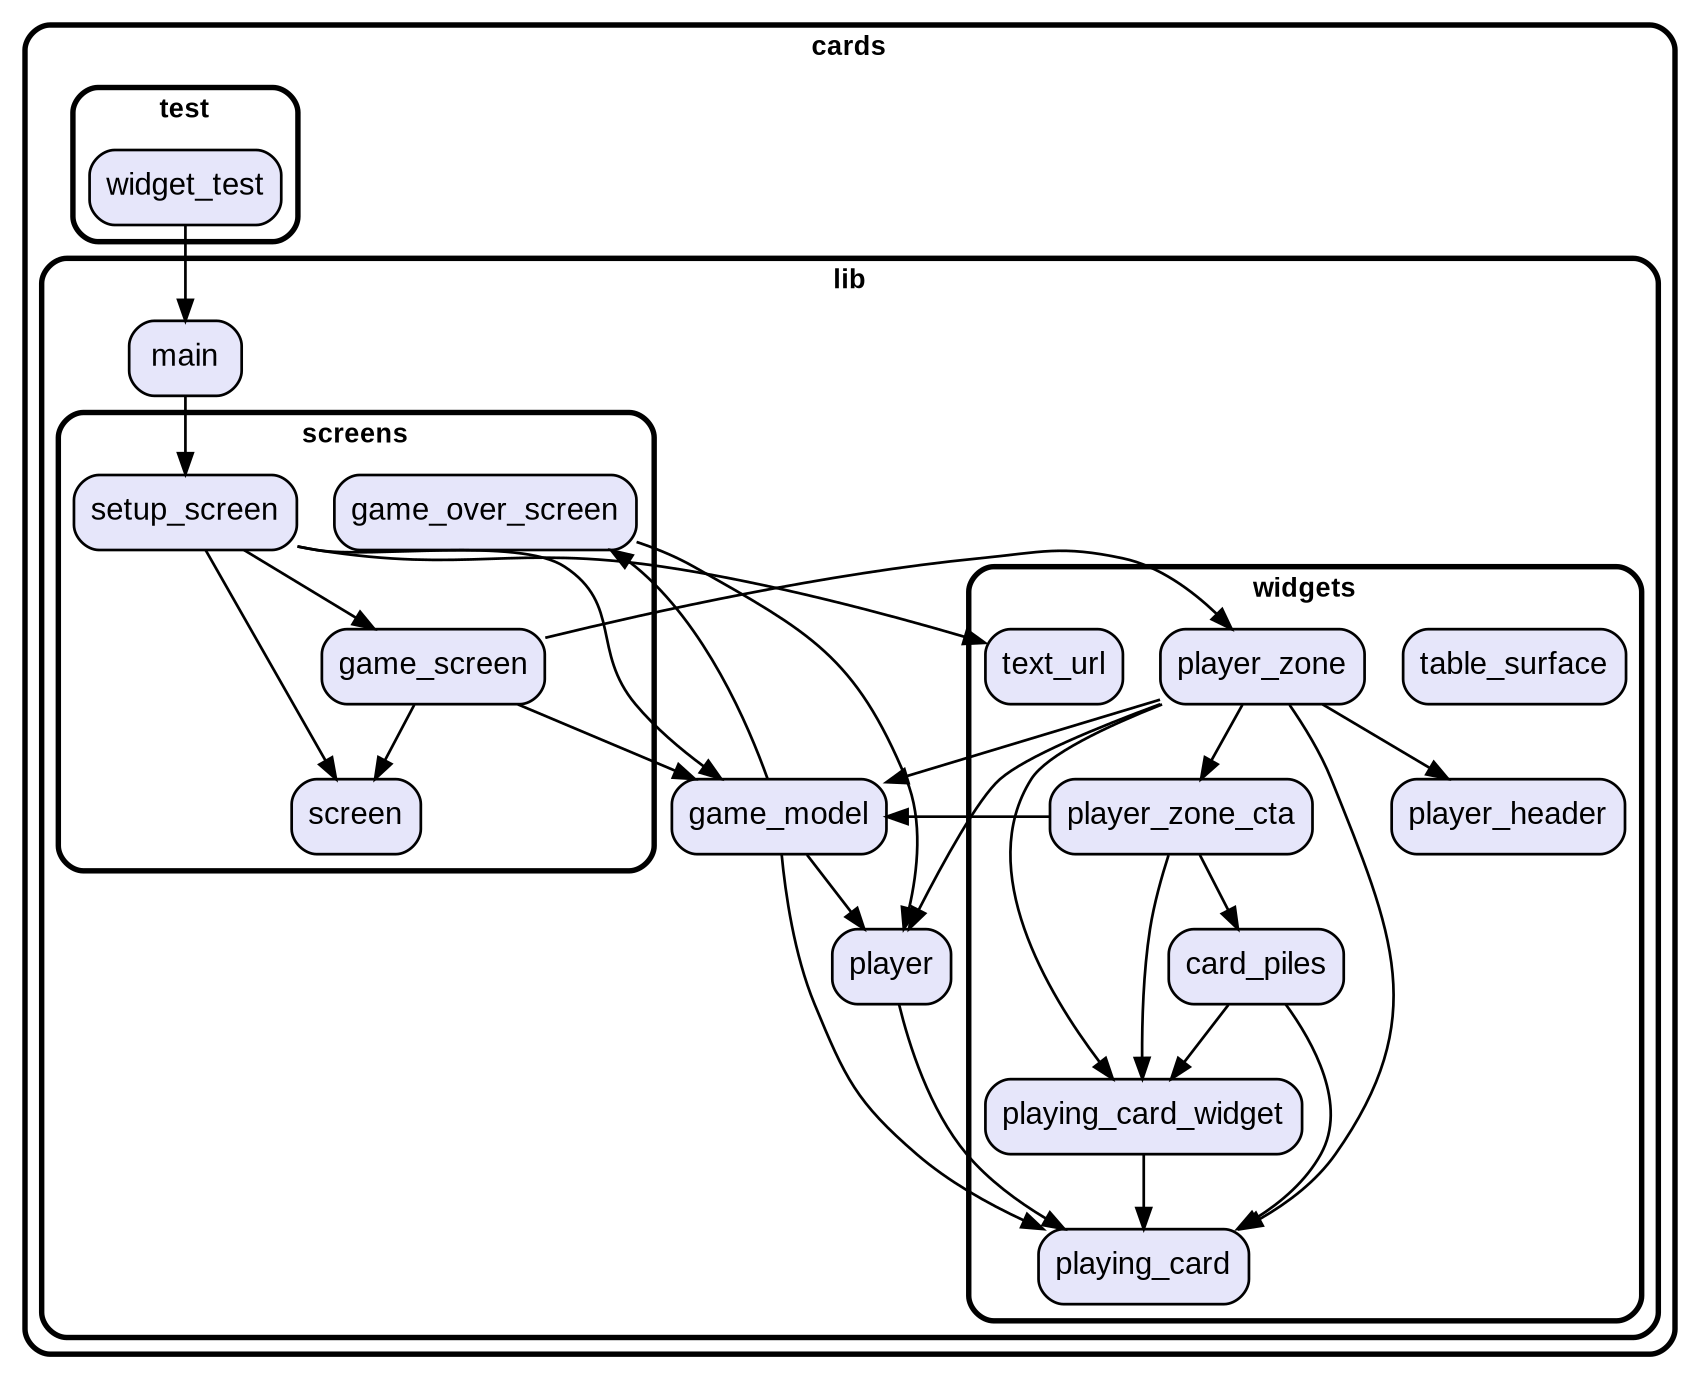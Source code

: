 digraph "" {
  graph [style=rounded fontname="Arial Black" fontsize=13 penwidth=2.6];
  node [shape=rect style="filled,rounded" fontname=Arial fontsize=15 fillcolor=Lavender penwidth=1.3];
  edge [penwidth=1.3];
  "/test/widget_test.dart" [label="widget_test"];
  "/lib/game_model.dart" [label="game_model"];
  "/lib/screens/game_screen.dart" [label="game_screen"];
  "/lib/screens/game_over_screen.dart" [label="game_over_screen"];
  "/lib/screens/setup_screen.dart" [label="setup_screen"];
  "/lib/screens/screen.dart" [label="screen"];
  "/lib/main.dart" [label="main"];
  "/lib/player.dart" [label="player"];
  "/lib/widgets/playing_card_widget.dart" [label="playing_card_widget"];
  "/lib/widgets/table_surface.dart" [label="table_surface"];
  "/lib/widgets/player_zone.dart" [label="player_zone"];
  "/lib/widgets/playing_card.dart" [label="playing_card"];
  "/lib/widgets/card_piles.dart" [label="card_piles"];
  "/lib/widgets/player_zone_cta.dart" [label="player_zone_cta"];
  "/lib/widgets/player_header.dart" [label="player_header"];
  "/lib/widgets/text_url.dart" [label="text_url"];
  subgraph "cluster~" {
    label="cards";
    subgraph "cluster~/test" {
      label="test";
      "/test/widget_test.dart";
    }
    subgraph "cluster~/lib" {
      label="lib";
      "/lib/game_model.dart";
      "/lib/main.dart";
      "/lib/player.dart";
      subgraph "cluster~/lib/screens" {
        label="screens";
        "/lib/screens/game_screen.dart";
        "/lib/screens/game_over_screen.dart";
        "/lib/screens/setup_screen.dart";
        "/lib/screens/screen.dart";
      }
      subgraph "cluster~/lib/widgets" {
        label="widgets";
        "/lib/widgets/playing_card_widget.dart";
        "/lib/widgets/table_surface.dart";
        "/lib/widgets/player_zone.dart";
        "/lib/widgets/playing_card.dart";
        "/lib/widgets/card_piles.dart";
        "/lib/widgets/player_zone_cta.dart";
        "/lib/widgets/player_header.dart";
        "/lib/widgets/text_url.dart";
      }
    }
  }
  "/test/widget_test.dart" -> "/lib/main.dart";
  "/lib/game_model.dart" -> "/lib/player.dart";
  "/lib/game_model.dart" -> "/lib/screens/game_over_screen.dart";
  "/lib/game_model.dart" -> "/lib/widgets/playing_card.dart";
  "/lib/screens/game_screen.dart" -> "/lib/screens/screen.dart";
  "/lib/screens/game_screen.dart" -> "/lib/widgets/player_zone.dart";
  "/lib/screens/game_screen.dart" -> "/lib/game_model.dart";
  "/lib/screens/game_over_screen.dart" -> "/lib/player.dart";
  "/lib/screens/setup_screen.dart" -> "/lib/game_model.dart";
  "/lib/screens/setup_screen.dart" -> "/lib/screens/game_screen.dart";
  "/lib/screens/setup_screen.dart" -> "/lib/screens/screen.dart";
  "/lib/screens/setup_screen.dart" -> "/lib/widgets/text_url.dart";
  "/lib/main.dart" -> "/lib/screens/setup_screen.dart";
  "/lib/player.dart" -> "/lib/widgets/playing_card.dart";
  "/lib/widgets/playing_card_widget.dart" -> "/lib/widgets/playing_card.dart";
  "/lib/widgets/player_zone.dart" -> "/lib/game_model.dart";
  "/lib/widgets/player_zone.dart" -> "/lib/player.dart";
  "/lib/widgets/player_zone.dart" -> "/lib/widgets/player_header.dart";
  "/lib/widgets/player_zone.dart" -> "/lib/widgets/player_zone_cta.dart";
  "/lib/widgets/player_zone.dart" -> "/lib/widgets/playing_card.dart";
  "/lib/widgets/player_zone.dart" -> "/lib/widgets/playing_card_widget.dart";
  "/lib/widgets/card_piles.dart" -> "/lib/widgets/playing_card.dart";
  "/lib/widgets/card_piles.dart" -> "/lib/widgets/playing_card_widget.dart";
  "/lib/widgets/player_zone_cta.dart" -> "/lib/game_model.dart";
  "/lib/widgets/player_zone_cta.dart" -> "/lib/widgets/card_piles.dart";
  "/lib/widgets/player_zone_cta.dart" -> "/lib/widgets/playing_card_widget.dart";
}
